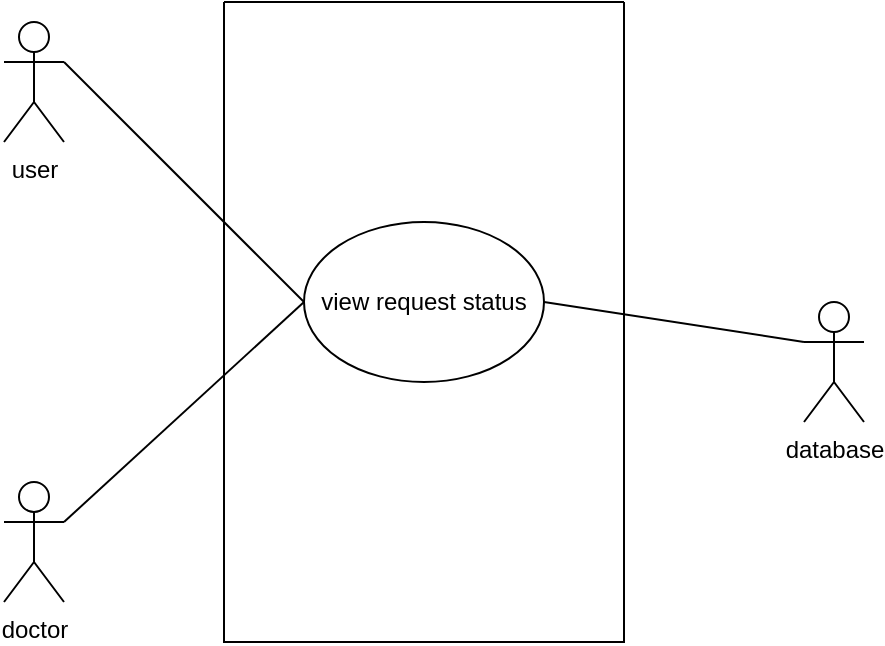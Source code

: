 <mxfile version="21.0.6" type="github">
  <diagram name="Page-1" id="L3Y32q_-5Cb7mhsE43WJ">
    <mxGraphModel dx="1674" dy="704" grid="1" gridSize="10" guides="1" tooltips="1" connect="1" arrows="1" fold="1" page="1" pageScale="1" pageWidth="850" pageHeight="1100" math="0" shadow="0">
      <root>
        <mxCell id="0" />
        <mxCell id="1" parent="0" />
        <mxCell id="-lUv_aNnzr2wA977I5BW-1" value="user" style="shape=umlActor;verticalLabelPosition=bottom;verticalAlign=top;html=1;outlineConnect=0;" vertex="1" parent="1">
          <mxGeometry x="170" y="290" width="30" height="60" as="geometry" />
        </mxCell>
        <mxCell id="-lUv_aNnzr2wA977I5BW-3" value="doctor" style="shape=umlActor;verticalLabelPosition=bottom;verticalAlign=top;html=1;outlineConnect=0;" vertex="1" parent="1">
          <mxGeometry x="170" y="520" width="30" height="60" as="geometry" />
        </mxCell>
        <mxCell id="-lUv_aNnzr2wA977I5BW-4" value="" style="swimlane;startSize=0;" vertex="1" parent="1">
          <mxGeometry x="280" y="280" width="200" height="320" as="geometry">
            <mxRectangle x="280" y="280" width="50" height="40" as="alternateBounds" />
          </mxGeometry>
        </mxCell>
        <mxCell id="-lUv_aNnzr2wA977I5BW-7" value="view request status" style="ellipse;whiteSpace=wrap;html=1;" vertex="1" parent="-lUv_aNnzr2wA977I5BW-4">
          <mxGeometry x="40" y="110" width="120" height="80" as="geometry" />
        </mxCell>
        <mxCell id="-lUv_aNnzr2wA977I5BW-5" value="database" style="shape=umlActor;verticalLabelPosition=bottom;verticalAlign=top;html=1;outlineConnect=0;" vertex="1" parent="1">
          <mxGeometry x="570" y="430" width="30" height="60" as="geometry" />
        </mxCell>
        <mxCell id="-lUv_aNnzr2wA977I5BW-8" value="" style="endArrow=none;html=1;rounded=0;exitX=1;exitY=0.5;exitDx=0;exitDy=0;" edge="1" parent="1" source="-lUv_aNnzr2wA977I5BW-7">
          <mxGeometry width="50" height="50" relative="1" as="geometry">
            <mxPoint x="520" y="500" as="sourcePoint" />
            <mxPoint x="570" y="450" as="targetPoint" />
          </mxGeometry>
        </mxCell>
        <mxCell id="-lUv_aNnzr2wA977I5BW-9" value="" style="endArrow=none;html=1;rounded=0;" edge="1" parent="1">
          <mxGeometry width="50" height="50" relative="1" as="geometry">
            <mxPoint x="200" y="540" as="sourcePoint" />
            <mxPoint x="320" y="430" as="targetPoint" />
          </mxGeometry>
        </mxCell>
        <mxCell id="-lUv_aNnzr2wA977I5BW-10" value="" style="endArrow=none;html=1;rounded=0;entryX=0;entryY=0.5;entryDx=0;entryDy=0;" edge="1" parent="1" target="-lUv_aNnzr2wA977I5BW-7">
          <mxGeometry width="50" height="50" relative="1" as="geometry">
            <mxPoint x="200" y="310" as="sourcePoint" />
            <mxPoint x="250" y="260" as="targetPoint" />
          </mxGeometry>
        </mxCell>
      </root>
    </mxGraphModel>
  </diagram>
</mxfile>
